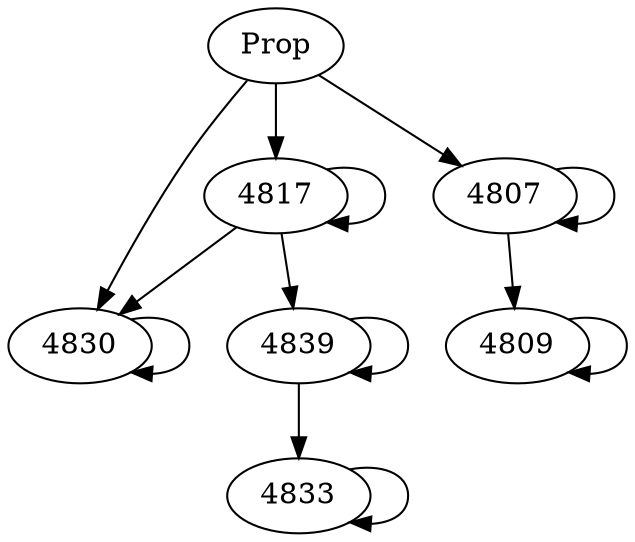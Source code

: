 // Induction Graph of ./tests/visprodcellp01
digraph{
  Prop -> 4817
  Prop -> 4830
  Prop -> 4807
  4817 -> 4817
  4817 -> 4839
  4817 -> 4830
  4830 -> 4830
  4807 -> 4809
  4807 -> 4807
  4839 -> 4839
  4839 -> 4833
  4809 -> 4809
  4833 -> 4833
}